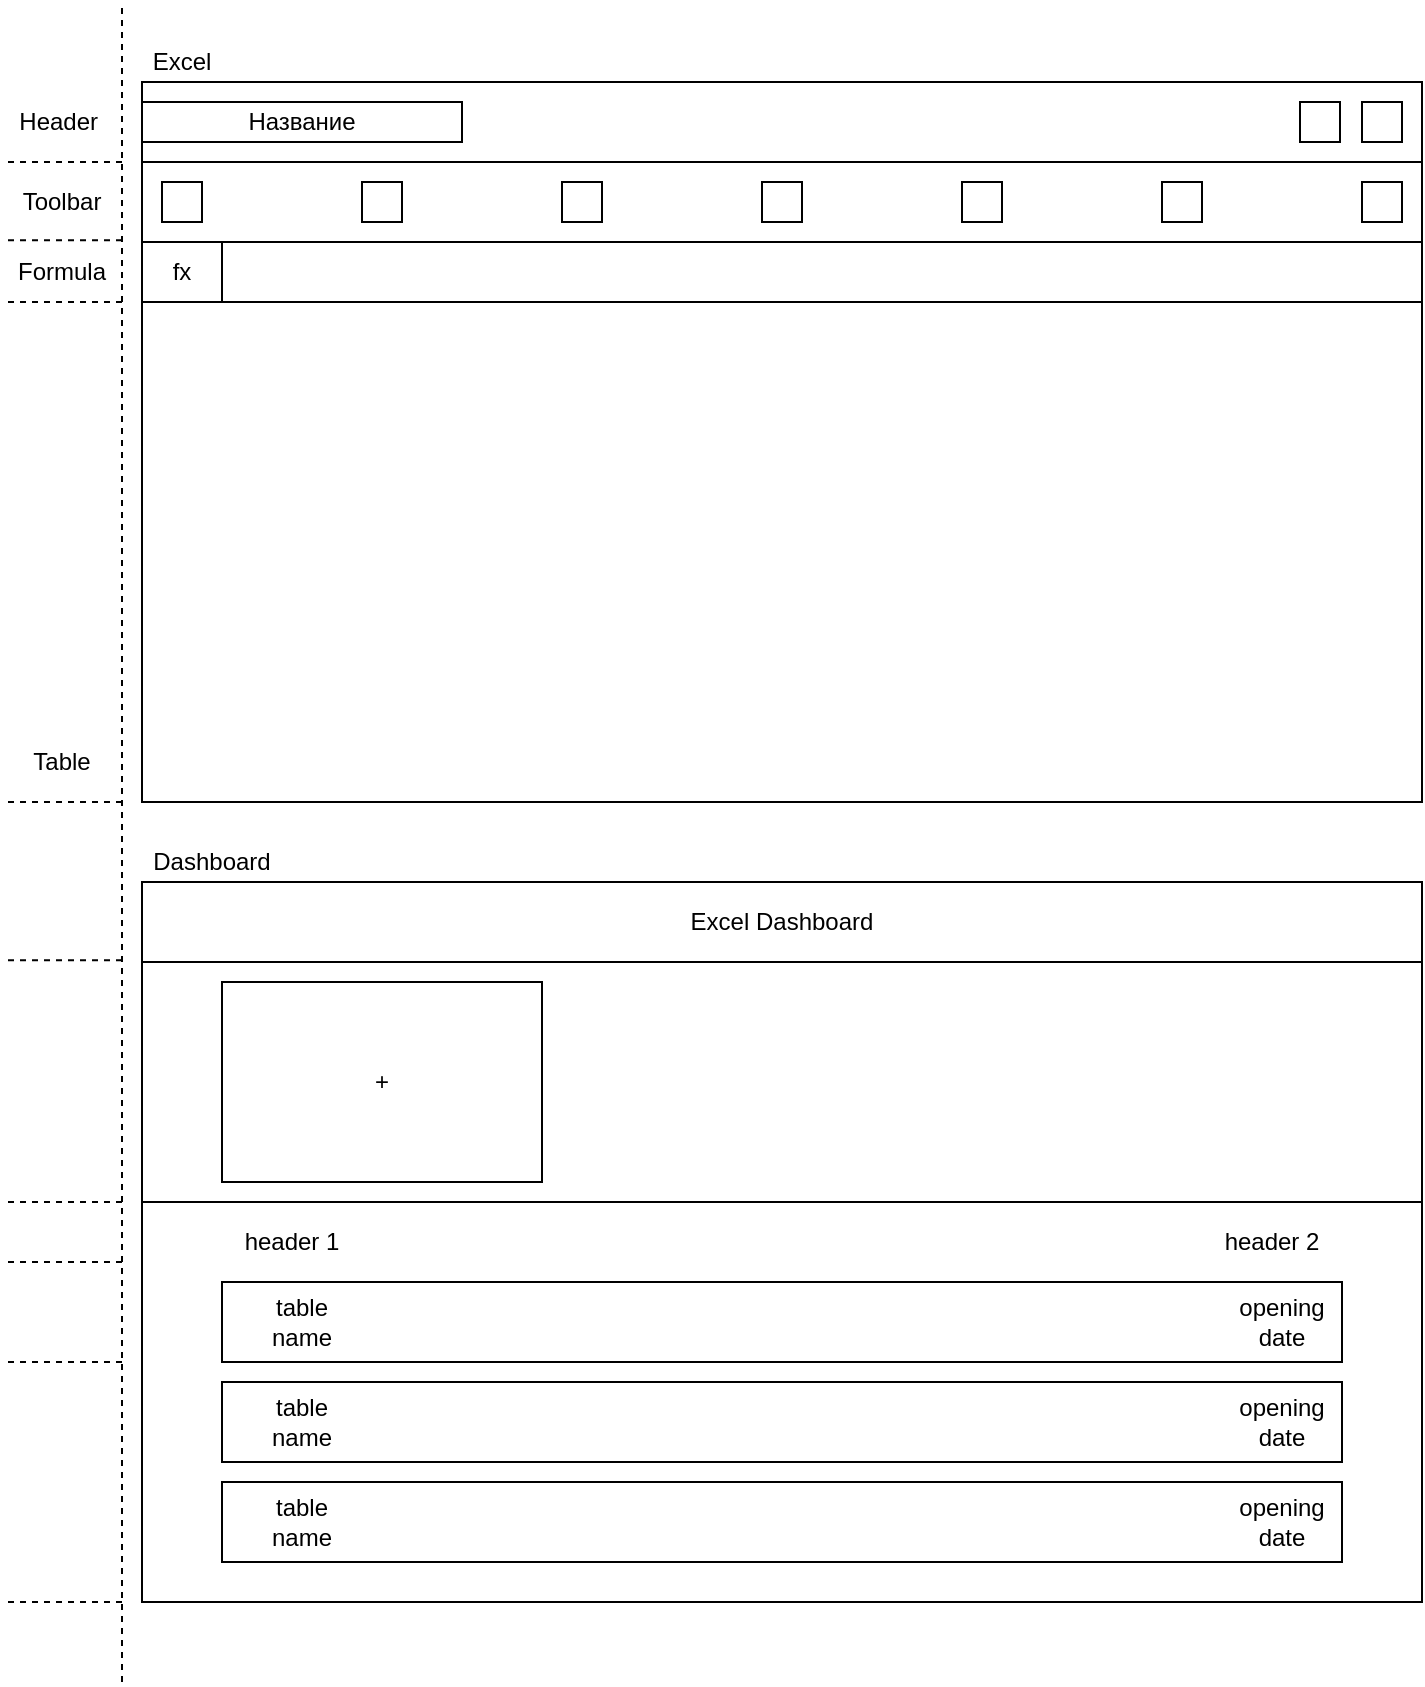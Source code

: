 <mxfile version="13.2.2" type="device" pages="2"><diagram id="qAhuYcLEqogxqwtsnlaR" name="Структура верстки"><mxGraphModel dx="946" dy="725" grid="1" gridSize="10" guides="1" tooltips="1" connect="1" arrows="1" fold="1" page="1" pageScale="1" pageWidth="827" pageHeight="1169" math="0" shadow="0"><root><mxCell id="0"/><mxCell id="1" parent="0"/><mxCell id="0H9cveNeAre6aP2CD5i8-1" value="" style="rounded=0;whiteSpace=wrap;html=1;fillColor=#ffffff;align=center;" parent="1" vertex="1"><mxGeometry x="80" y="80" width="640" height="360" as="geometry"/></mxCell><mxCell id="0H9cveNeAre6aP2CD5i8-2" value="Excel" style="text;html=1;strokeColor=none;fillColor=none;align=center;verticalAlign=middle;whiteSpace=wrap;rounded=0;" parent="1" vertex="1"><mxGeometry x="80" y="60" width="40" height="20" as="geometry"/></mxCell><mxCell id="0H9cveNeAre6aP2CD5i8-3" value="" style="rounded=0;whiteSpace=wrap;html=1;fillColor=none;" parent="1" vertex="1"><mxGeometry x="80" y="80" width="640" height="40" as="geometry"/></mxCell><mxCell id="0H9cveNeAre6aP2CD5i8-4" value="Название" style="rounded=0;whiteSpace=wrap;html=1;fillColor=none;" parent="1" vertex="1"><mxGeometry x="80" y="90" width="160" height="20" as="geometry"/></mxCell><mxCell id="0H9cveNeAre6aP2CD5i8-5" value="" style="rounded=0;whiteSpace=wrap;html=1;fillColor=none;" parent="1" vertex="1"><mxGeometry x="690" y="90" width="20" height="20" as="geometry"/></mxCell><mxCell id="0H9cveNeAre6aP2CD5i8-7" value="" style="rounded=0;whiteSpace=wrap;html=1;fillColor=none;" parent="1" vertex="1"><mxGeometry x="659" y="90" width="20" height="20" as="geometry"/></mxCell><mxCell id="0H9cveNeAre6aP2CD5i8-10" value="" style="rounded=0;whiteSpace=wrap;html=1;fillColor=none;" parent="1" vertex="1"><mxGeometry x="80" y="120" width="640" height="40" as="geometry"/></mxCell><mxCell id="0H9cveNeAre6aP2CD5i8-11" value="" style="rounded=0;whiteSpace=wrap;html=1;fillColor=none;" parent="1" vertex="1"><mxGeometry x="90" y="130" width="20" height="20" as="geometry"/></mxCell><mxCell id="0H9cveNeAre6aP2CD5i8-12" value="" style="rounded=0;whiteSpace=wrap;html=1;fillColor=none;" parent="1" vertex="1"><mxGeometry x="190" y="130" width="20" height="20" as="geometry"/></mxCell><mxCell id="0H9cveNeAre6aP2CD5i8-14" value="" style="rounded=0;whiteSpace=wrap;html=1;fillColor=none;" parent="1" vertex="1"><mxGeometry x="290" y="130" width="20" height="20" as="geometry"/></mxCell><mxCell id="0H9cveNeAre6aP2CD5i8-16" value="" style="rounded=0;whiteSpace=wrap;html=1;fillColor=none;" parent="1" vertex="1"><mxGeometry x="390" y="130" width="20" height="20" as="geometry"/></mxCell><mxCell id="0H9cveNeAre6aP2CD5i8-18" value="" style="rounded=0;whiteSpace=wrap;html=1;fillColor=none;" parent="1" vertex="1"><mxGeometry x="490" y="130" width="20" height="20" as="geometry"/></mxCell><mxCell id="0H9cveNeAre6aP2CD5i8-20" value="" style="rounded=0;whiteSpace=wrap;html=1;fillColor=none;" parent="1" vertex="1"><mxGeometry x="590" y="130" width="20" height="20" as="geometry"/></mxCell><mxCell id="0H9cveNeAre6aP2CD5i8-22" value="" style="rounded=0;whiteSpace=wrap;html=1;fillColor=none;" parent="1" vertex="1"><mxGeometry x="690" y="130" width="20" height="20" as="geometry"/></mxCell><mxCell id="0H9cveNeAre6aP2CD5i8-24" value="" style="rounded=0;whiteSpace=wrap;html=1;fillColor=none;" parent="1" vertex="1"><mxGeometry x="80" y="160" width="640" height="30" as="geometry"/></mxCell><mxCell id="0H9cveNeAre6aP2CD5i8-25" value="fx" style="rounded=0;whiteSpace=wrap;html=1;fillColor=none;" parent="1" vertex="1"><mxGeometry x="80" y="160" width="40" height="30" as="geometry"/></mxCell><mxCell id="0H9cveNeAre6aP2CD5i8-26" value="" style="rounded=0;whiteSpace=wrap;html=1;fillColor=#ffffff;align=center;" parent="1" vertex="1"><mxGeometry x="80" y="480" width="640" height="360" as="geometry"/></mxCell><mxCell id="0H9cveNeAre6aP2CD5i8-27" value="Dashboard" style="text;html=1;strokeColor=none;fillColor=none;align=center;verticalAlign=middle;whiteSpace=wrap;rounded=0;" parent="1" vertex="1"><mxGeometry x="80" y="460" width="70" height="20" as="geometry"/></mxCell><mxCell id="0H9cveNeAre6aP2CD5i8-28" value="Excel Dashboard" style="rounded=0;whiteSpace=wrap;html=1;fillColor=none;" parent="1" vertex="1"><mxGeometry x="80" y="480" width="640" height="40" as="geometry"/></mxCell><mxCell id="0H9cveNeAre6aP2CD5i8-29" value="" style="rounded=0;whiteSpace=wrap;html=1;fillColor=none;" parent="1" vertex="1"><mxGeometry x="80" y="520" width="640" height="120" as="geometry"/></mxCell><mxCell id="0H9cveNeAre6aP2CD5i8-30" value="+" style="rounded=0;whiteSpace=wrap;html=1;fillColor=none;" parent="1" vertex="1"><mxGeometry x="120" y="530" width="160" height="100" as="geometry"/></mxCell><mxCell id="0H9cveNeAre6aP2CD5i8-31" value="" style="rounded=0;whiteSpace=wrap;html=1;fillColor=none;" parent="1" vertex="1"><mxGeometry x="120" y="680" width="560" height="40" as="geometry"/></mxCell><mxCell id="0H9cveNeAre6aP2CD5i8-37" value="" style="rounded=0;whiteSpace=wrap;html=1;fillColor=none;" parent="1" vertex="1"><mxGeometry x="120" y="730" width="560" height="40" as="geometry"/></mxCell><mxCell id="0H9cveNeAre6aP2CD5i8-32" value="table name" style="text;html=1;strokeColor=none;fillColor=none;align=center;verticalAlign=middle;whiteSpace=wrap;rounded=0;" parent="1" vertex="1"><mxGeometry x="140" y="690" width="40" height="20" as="geometry"/></mxCell><mxCell id="0H9cveNeAre6aP2CD5i8-39" value="table name" style="text;html=1;strokeColor=none;fillColor=none;align=center;verticalAlign=middle;whiteSpace=wrap;rounded=0;" parent="1" vertex="1"><mxGeometry x="140" y="740" width="40" height="20" as="geometry"/></mxCell><mxCell id="0H9cveNeAre6aP2CD5i8-33" value="opening date" style="text;html=1;strokeColor=none;fillColor=none;align=center;verticalAlign=middle;whiteSpace=wrap;rounded=0;" parent="1" vertex="1"><mxGeometry x="630" y="690" width="40" height="20" as="geometry"/></mxCell><mxCell id="0H9cveNeAre6aP2CD5i8-41" value="opening date" style="text;html=1;strokeColor=none;fillColor=none;align=center;verticalAlign=middle;whiteSpace=wrap;rounded=0;" parent="1" vertex="1"><mxGeometry x="630" y="740" width="40" height="20" as="geometry"/></mxCell><mxCell id="0H9cveNeAre6aP2CD5i8-34" value="header 1" style="text;html=1;strokeColor=none;fillColor=none;align=center;verticalAlign=middle;whiteSpace=wrap;rounded=0;" parent="1" vertex="1"><mxGeometry x="130" y="650" width="50" height="20" as="geometry"/></mxCell><mxCell id="0H9cveNeAre6aP2CD5i8-35" value="header 2" style="text;html=1;strokeColor=none;fillColor=none;align=center;verticalAlign=middle;whiteSpace=wrap;rounded=0;" parent="1" vertex="1"><mxGeometry x="620" y="650" width="50" height="20" as="geometry"/></mxCell><mxCell id="0H9cveNeAre6aP2CD5i8-43" value="" style="rounded=0;whiteSpace=wrap;html=1;fillColor=none;" parent="1" vertex="1"><mxGeometry x="120" y="780" width="560" height="40" as="geometry"/></mxCell><mxCell id="0H9cveNeAre6aP2CD5i8-44" value="table name" style="text;html=1;strokeColor=none;fillColor=none;align=center;verticalAlign=middle;whiteSpace=wrap;rounded=0;" parent="1" vertex="1"><mxGeometry x="140" y="790" width="40" height="20" as="geometry"/></mxCell><mxCell id="0H9cveNeAre6aP2CD5i8-45" value="opening date" style="text;html=1;strokeColor=none;fillColor=none;align=center;verticalAlign=middle;whiteSpace=wrap;rounded=0;" parent="1" vertex="1"><mxGeometry x="630" y="790" width="40" height="20" as="geometry"/></mxCell><mxCell id="58YVYHZiDWTMCtA8Bd32-1" value="Header&amp;nbsp;" style="text;html=1;strokeColor=none;fillColor=none;align=center;verticalAlign=middle;whiteSpace=wrap;rounded=0;" parent="1" vertex="1"><mxGeometry x="20" y="90" width="40" height="20" as="geometry"/></mxCell><mxCell id="58YVYHZiDWTMCtA8Bd32-2" value="Toolbar" style="text;html=1;strokeColor=none;fillColor=none;align=center;verticalAlign=middle;whiteSpace=wrap;rounded=0;" parent="1" vertex="1"><mxGeometry x="20" y="130" width="40" height="20" as="geometry"/></mxCell><mxCell id="58YVYHZiDWTMCtA8Bd32-4" value="Formula" style="text;html=1;strokeColor=none;fillColor=none;align=center;verticalAlign=middle;whiteSpace=wrap;rounded=0;" parent="1" vertex="1"><mxGeometry x="20" y="165" width="40" height="20" as="geometry"/></mxCell><mxCell id="58YVYHZiDWTMCtA8Bd32-6" value="Table" style="text;html=1;strokeColor=none;fillColor=none;align=center;verticalAlign=middle;whiteSpace=wrap;rounded=0;" parent="1" vertex="1"><mxGeometry x="20" y="410" width="40" height="20" as="geometry"/></mxCell><mxCell id="58YVYHZiDWTMCtA8Bd32-11" value="" style="endArrow=none;dashed=1;html=1;" parent="1" edge="1"><mxGeometry width="50" height="50" relative="1" as="geometry"><mxPoint x="70" y="880" as="sourcePoint"/><mxPoint x="70" y="40" as="targetPoint"/></mxGeometry></mxCell><mxCell id="58YVYHZiDWTMCtA8Bd32-12" value="" style="endArrow=none;dashed=1;html=1;" parent="1" edge="1"><mxGeometry width="50" height="50" relative="1" as="geometry"><mxPoint x="70" y="120" as="sourcePoint"/><mxPoint x="10" y="120" as="targetPoint"/></mxGeometry></mxCell><mxCell id="58YVYHZiDWTMCtA8Bd32-13" value="" style="endArrow=none;dashed=1;html=1;" parent="1" edge="1"><mxGeometry width="50" height="50" relative="1" as="geometry"><mxPoint x="70.0" y="159.13" as="sourcePoint"/><mxPoint x="10" y="159.13" as="targetPoint"/></mxGeometry></mxCell><mxCell id="58YVYHZiDWTMCtA8Bd32-14" value="" style="endArrow=none;dashed=1;html=1;" parent="1" edge="1"><mxGeometry width="50" height="50" relative="1" as="geometry"><mxPoint x="70.0" y="190" as="sourcePoint"/><mxPoint x="10" y="190" as="targetPoint"/></mxGeometry></mxCell><mxCell id="58YVYHZiDWTMCtA8Bd32-15" value="" style="endArrow=none;dashed=1;html=1;" parent="1" edge="1"><mxGeometry width="50" height="50" relative="1" as="geometry"><mxPoint x="70.0" y="440" as="sourcePoint"/><mxPoint x="10" y="440" as="targetPoint"/></mxGeometry></mxCell><mxCell id="58YVYHZiDWTMCtA8Bd32-18" value="" style="endArrow=none;dashed=1;html=1;" parent="1" edge="1"><mxGeometry width="50" height="50" relative="1" as="geometry"><mxPoint x="70.0" y="519.13" as="sourcePoint"/><mxPoint x="10" y="519.13" as="targetPoint"/></mxGeometry></mxCell><mxCell id="58YVYHZiDWTMCtA8Bd32-19" value="" style="endArrow=none;dashed=1;html=1;" parent="1" edge="1"><mxGeometry width="50" height="50" relative="1" as="geometry"><mxPoint x="70.0" y="640.0" as="sourcePoint"/><mxPoint x="10" y="640.0" as="targetPoint"/></mxGeometry></mxCell><mxCell id="58YVYHZiDWTMCtA8Bd32-20" value="" style="endArrow=none;dashed=1;html=1;" parent="1" edge="1"><mxGeometry width="50" height="50" relative="1" as="geometry"><mxPoint x="70.0" y="720" as="sourcePoint"/><mxPoint x="10" y="720" as="targetPoint"/></mxGeometry></mxCell><mxCell id="58YVYHZiDWTMCtA8Bd32-21" value="" style="endArrow=none;dashed=1;html=1;" parent="1" edge="1"><mxGeometry width="50" height="50" relative="1" as="geometry"><mxPoint x="70.0" y="670" as="sourcePoint"/><mxPoint x="10" y="670" as="targetPoint"/></mxGeometry></mxCell><mxCell id="58YVYHZiDWTMCtA8Bd32-22" value="" style="endArrow=none;dashed=1;html=1;" parent="1" edge="1"><mxGeometry width="50" height="50" relative="1" as="geometry"><mxPoint x="70.0" y="840" as="sourcePoint"/><mxPoint x="10" y="840" as="targetPoint"/></mxGeometry></mxCell></root></mxGraphModel></diagram><diagram id="Vs784dDm9ktYeTeiuPbU" name="Компоненты"><mxGraphModel dx="946" dy="725" grid="1" gridSize="10" guides="1" tooltips="1" connect="1" arrows="1" fold="1" page="1" pageScale="1" pageWidth="827" pageHeight="1169" math="0" shadow="0"><root><mxCell id="PdS0LOT79xhVlxOVNh71-0"/><mxCell id="PdS0LOT79xhVlxOVNh71-1" parent="PdS0LOT79xhVlxOVNh71-0"/><mxCell id="URga1Zvfj6eFy65k0ANw-22" style="edgeStyle=orthogonalEdgeStyle;rounded=0;orthogonalLoop=1;jettySize=auto;html=1;exitX=0.5;exitY=1;exitDx=0;exitDy=0;entryX=0.5;entryY=0;entryDx=0;entryDy=0;" edge="1" parent="PdS0LOT79xhVlxOVNh71-1" source="URga1Zvfj6eFy65k0ANw-0" target="URga1Zvfj6eFy65k0ANw-21"><mxGeometry relative="1" as="geometry"/></mxCell><mxCell id="URga1Zvfj6eFy65k0ANw-0" value="Header" style="rounded=0;whiteSpace=wrap;html=1;" vertex="1" parent="PdS0LOT79xhVlxOVNh71-1"><mxGeometry x="80" y="360" width="120" height="40" as="geometry"/></mxCell><mxCell id="URga1Zvfj6eFy65k0ANw-23" style="edgeStyle=orthogonalEdgeStyle;rounded=0;orthogonalLoop=1;jettySize=auto;html=1;exitX=0.5;exitY=1;exitDx=0;exitDy=0;" edge="1" parent="PdS0LOT79xhVlxOVNh71-1" source="URga1Zvfj6eFy65k0ANw-1"><mxGeometry relative="1" as="geometry"><mxPoint x="440" y="520" as="targetPoint"/></mxGeometry></mxCell><mxCell id="URga1Zvfj6eFy65k0ANw-1" value="Toolbar" style="rounded=0;whiteSpace=wrap;html=1;" vertex="1" parent="PdS0LOT79xhVlxOVNh71-1"><mxGeometry x="280" y="360" width="120" height="40" as="geometry"/></mxCell><mxCell id="URga1Zvfj6eFy65k0ANw-24" style="edgeStyle=orthogonalEdgeStyle;rounded=0;orthogonalLoop=1;jettySize=auto;html=1;exitX=0.5;exitY=1;exitDx=0;exitDy=0;entryX=0.5;entryY=0;entryDx=0;entryDy=0;" edge="1" parent="PdS0LOT79xhVlxOVNh71-1" source="URga1Zvfj6eFy65k0ANw-3" target="URga1Zvfj6eFy65k0ANw-21"><mxGeometry relative="1" as="geometry"/></mxCell><mxCell id="URga1Zvfj6eFy65k0ANw-3" value="Formula" style="rounded=0;whiteSpace=wrap;html=1;" vertex="1" parent="PdS0LOT79xhVlxOVNh71-1"><mxGeometry x="480" y="360" width="120" height="40" as="geometry"/></mxCell><mxCell id="URga1Zvfj6eFy65k0ANw-25" style="edgeStyle=orthogonalEdgeStyle;rounded=0;orthogonalLoop=1;jettySize=auto;html=1;exitX=0.5;exitY=1;exitDx=0;exitDy=0;" edge="1" parent="PdS0LOT79xhVlxOVNh71-1" source="URga1Zvfj6eFy65k0ANw-5"><mxGeometry relative="1" as="geometry"><mxPoint x="440" y="520" as="targetPoint"/></mxGeometry></mxCell><mxCell id="URga1Zvfj6eFy65k0ANw-5" value="Table" style="rounded=0;whiteSpace=wrap;html=1;" vertex="1" parent="PdS0LOT79xhVlxOVNh71-1"><mxGeometry x="680" y="360" width="120" height="40" as="geometry"/></mxCell><mxCell id="URga1Zvfj6eFy65k0ANw-8" value="DOMListener" style="rounded=0;whiteSpace=wrap;html=1;" vertex="1" parent="PdS0LOT79xhVlxOVNh71-1"><mxGeometry x="480" y="120" width="200" height="120" as="geometry"/></mxCell><mxCell id="URga1Zvfj6eFy65k0ANw-13" style="edgeStyle=orthogonalEdgeStyle;rounded=0;orthogonalLoop=1;jettySize=auto;html=1;exitX=1;exitY=0.5;exitDx=0;exitDy=0;entryX=0;entryY=0.333;entryDx=0;entryDy=0;entryPerimeter=0;" edge="1" parent="PdS0LOT79xhVlxOVNh71-1" source="URga1Zvfj6eFy65k0ANw-9" target="URga1Zvfj6eFy65k0ANw-8"><mxGeometry relative="1" as="geometry"/></mxCell><mxCell id="URga1Zvfj6eFy65k0ANw-17" style="edgeStyle=orthogonalEdgeStyle;rounded=0;orthogonalLoop=1;jettySize=auto;html=1;exitX=0.5;exitY=1;exitDx=0;exitDy=0;entryX=0.5;entryY=0;entryDx=0;entryDy=0;" edge="1" parent="PdS0LOT79xhVlxOVNh71-1" source="URga1Zvfj6eFy65k0ANw-9" target="URga1Zvfj6eFy65k0ANw-0"><mxGeometry relative="1" as="geometry"><Array as="points"><mxPoint x="300" y="330"/><mxPoint x="140" y="330"/></Array></mxGeometry></mxCell><mxCell id="URga1Zvfj6eFy65k0ANw-18" style="edgeStyle=orthogonalEdgeStyle;rounded=0;orthogonalLoop=1;jettySize=auto;html=1;exitX=0.5;exitY=1;exitDx=0;exitDy=0;entryX=0.5;entryY=0;entryDx=0;entryDy=0;" edge="1" parent="PdS0LOT79xhVlxOVNh71-1" source="URga1Zvfj6eFy65k0ANw-9" target="URga1Zvfj6eFy65k0ANw-1"><mxGeometry relative="1" as="geometry"><Array as="points"><mxPoint x="300" y="330"/><mxPoint x="340" y="330"/></Array></mxGeometry></mxCell><mxCell id="URga1Zvfj6eFy65k0ANw-19" style="edgeStyle=orthogonalEdgeStyle;rounded=0;orthogonalLoop=1;jettySize=auto;html=1;exitX=0.5;exitY=1;exitDx=0;exitDy=0;entryX=0.5;entryY=0;entryDx=0;entryDy=0;" edge="1" parent="PdS0LOT79xhVlxOVNh71-1" source="URga1Zvfj6eFy65k0ANw-9" target="URga1Zvfj6eFy65k0ANw-3"><mxGeometry relative="1" as="geometry"><Array as="points"><mxPoint x="300" y="330"/><mxPoint x="540" y="330"/></Array></mxGeometry></mxCell><mxCell id="URga1Zvfj6eFy65k0ANw-20" style="edgeStyle=orthogonalEdgeStyle;rounded=0;orthogonalLoop=1;jettySize=auto;html=1;exitX=0.5;exitY=1;exitDx=0;exitDy=0;entryX=0.5;entryY=0;entryDx=0;entryDy=0;" edge="1" parent="PdS0LOT79xhVlxOVNh71-1" source="URga1Zvfj6eFy65k0ANw-9" target="URga1Zvfj6eFy65k0ANw-5"><mxGeometry relative="1" as="geometry"><Array as="points"><mxPoint x="300" y="330"/><mxPoint x="740" y="330"/></Array></mxGeometry></mxCell><mxCell id="URga1Zvfj6eFy65k0ANw-9" value="ExcelComponent" style="rounded=0;whiteSpace=wrap;html=1;" vertex="1" parent="PdS0LOT79xhVlxOVNh71-1"><mxGeometry x="200" y="120" width="200" height="80" as="geometry"/></mxCell><mxCell id="URga1Zvfj6eFy65k0ANw-14" value="Добавление слушателей" style="text;html=1;strokeColor=none;fillColor=none;align=center;verticalAlign=middle;whiteSpace=wrap;rounded=0;" vertex="1" parent="PdS0LOT79xhVlxOVNh71-1"><mxGeometry x="480" y="250" width="70" height="30" as="geometry"/></mxCell><mxCell id="URga1Zvfj6eFy65k0ANw-15" value="Удаление слушателей" style="text;html=1;strokeColor=none;fillColor=none;align=center;verticalAlign=middle;whiteSpace=wrap;rounded=0;" vertex="1" parent="PdS0LOT79xhVlxOVNh71-1"><mxGeometry x="610" y="250" width="70" height="30" as="geometry"/></mxCell><mxCell id="URga1Zvfj6eFy65k0ANw-21" value="Excel" style="rounded=0;whiteSpace=wrap;html=1;" vertex="1" parent="PdS0LOT79xhVlxOVNh71-1"><mxGeometry x="320" y="520" width="240" height="120" as="geometry"/></mxCell><mxCell id="URga1Zvfj6eFy65k0ANw-26" value="Вывод в HTML" style="text;html=1;align=center;verticalAlign=middle;resizable=0;points=[];autosize=1;" vertex="1" parent="PdS0LOT79xhVlxOVNh71-1"><mxGeometry x="390" y="661" width="100" height="20" as="geometry"/></mxCell></root></mxGraphModel></diagram></mxfile>